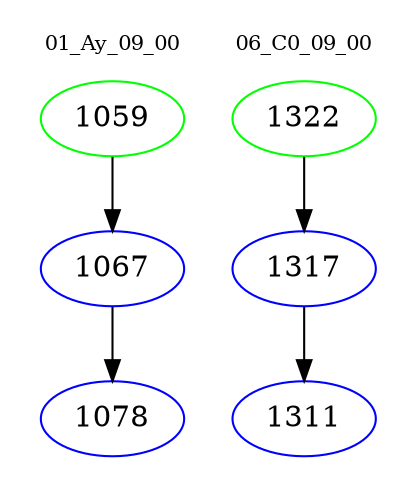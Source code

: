 digraph{
subgraph cluster_0 {
color = white
label = "01_Ay_09_00";
fontsize=10;
T0_1059 [label="1059", color="green"]
T0_1059 -> T0_1067 [color="black"]
T0_1067 [label="1067", color="blue"]
T0_1067 -> T0_1078 [color="black"]
T0_1078 [label="1078", color="blue"]
}
subgraph cluster_1 {
color = white
label = "06_C0_09_00";
fontsize=10;
T1_1322 [label="1322", color="green"]
T1_1322 -> T1_1317 [color="black"]
T1_1317 [label="1317", color="blue"]
T1_1317 -> T1_1311 [color="black"]
T1_1311 [label="1311", color="blue"]
}
}
